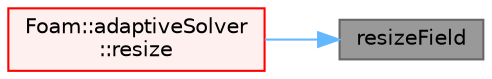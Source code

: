 digraph "resizeField"
{
 // LATEX_PDF_SIZE
  bgcolor="transparent";
  edge [fontname=Helvetica,fontsize=10,labelfontname=Helvetica,labelfontsize=10];
  node [fontname=Helvetica,fontsize=10,shape=box,height=0.2,width=0.4];
  rankdir="RL";
  Node1 [id="Node000001",label="resizeField",height=0.2,width=0.4,color="gray40", fillcolor="grey60", style="filled", fontcolor="black",tooltip=" "];
  Node1 -> Node2 [id="edge1_Node000001_Node000002",dir="back",color="steelblue1",style="solid",tooltip=" "];
  Node2 [id="Node000002",label="Foam::adaptiveSolver\l::resize",height=0.2,width=0.4,color="red", fillcolor="#FFF0F0", style="filled",URL="$classFoam_1_1adaptiveSolver.html#a65077f059cfe340cce9286a00ecb4838",tooltip=" "];
}
